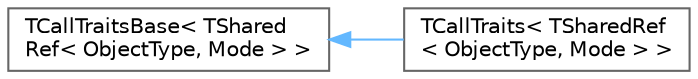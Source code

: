 digraph "Graphical Class Hierarchy"
{
 // INTERACTIVE_SVG=YES
 // LATEX_PDF_SIZE
  bgcolor="transparent";
  edge [fontname=Helvetica,fontsize=10,labelfontname=Helvetica,labelfontsize=10];
  node [fontname=Helvetica,fontsize=10,shape=box,height=0.2,width=0.4];
  rankdir="LR";
  Node0 [id="Node000000",label="TCallTraitsBase\< TShared\lRef\< ObjectType, Mode \> \>",height=0.2,width=0.4,color="grey40", fillcolor="white", style="filled",URL="$d8/db5/structTCallTraitsBase.html",tooltip=" "];
  Node0 -> Node1 [id="edge6239_Node000000_Node000001",dir="back",color="steelblue1",style="solid",tooltip=" "];
  Node1 [id="Node000001",label="TCallTraits\< TSharedRef\l\< ObjectType, Mode \> \>",height=0.2,width=0.4,color="grey40", fillcolor="white", style="filled",URL="$d0/dea/structTCallTraits_3_01TSharedRef_3_01ObjectType_00_01Mode_01_4_01_4.html",tooltip=" "];
}
